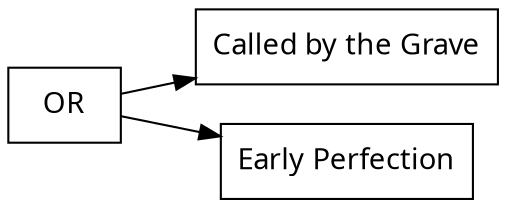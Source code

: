 digraph {
node [shape=record];
node [fontname=Sans];charset="UTF-8" splines=true splines=spline rankdir =LR
178[label="OR"];
178->177;
178->176;
177[label="Called by the Grave"];
176[label="Early Perfection"];
}
